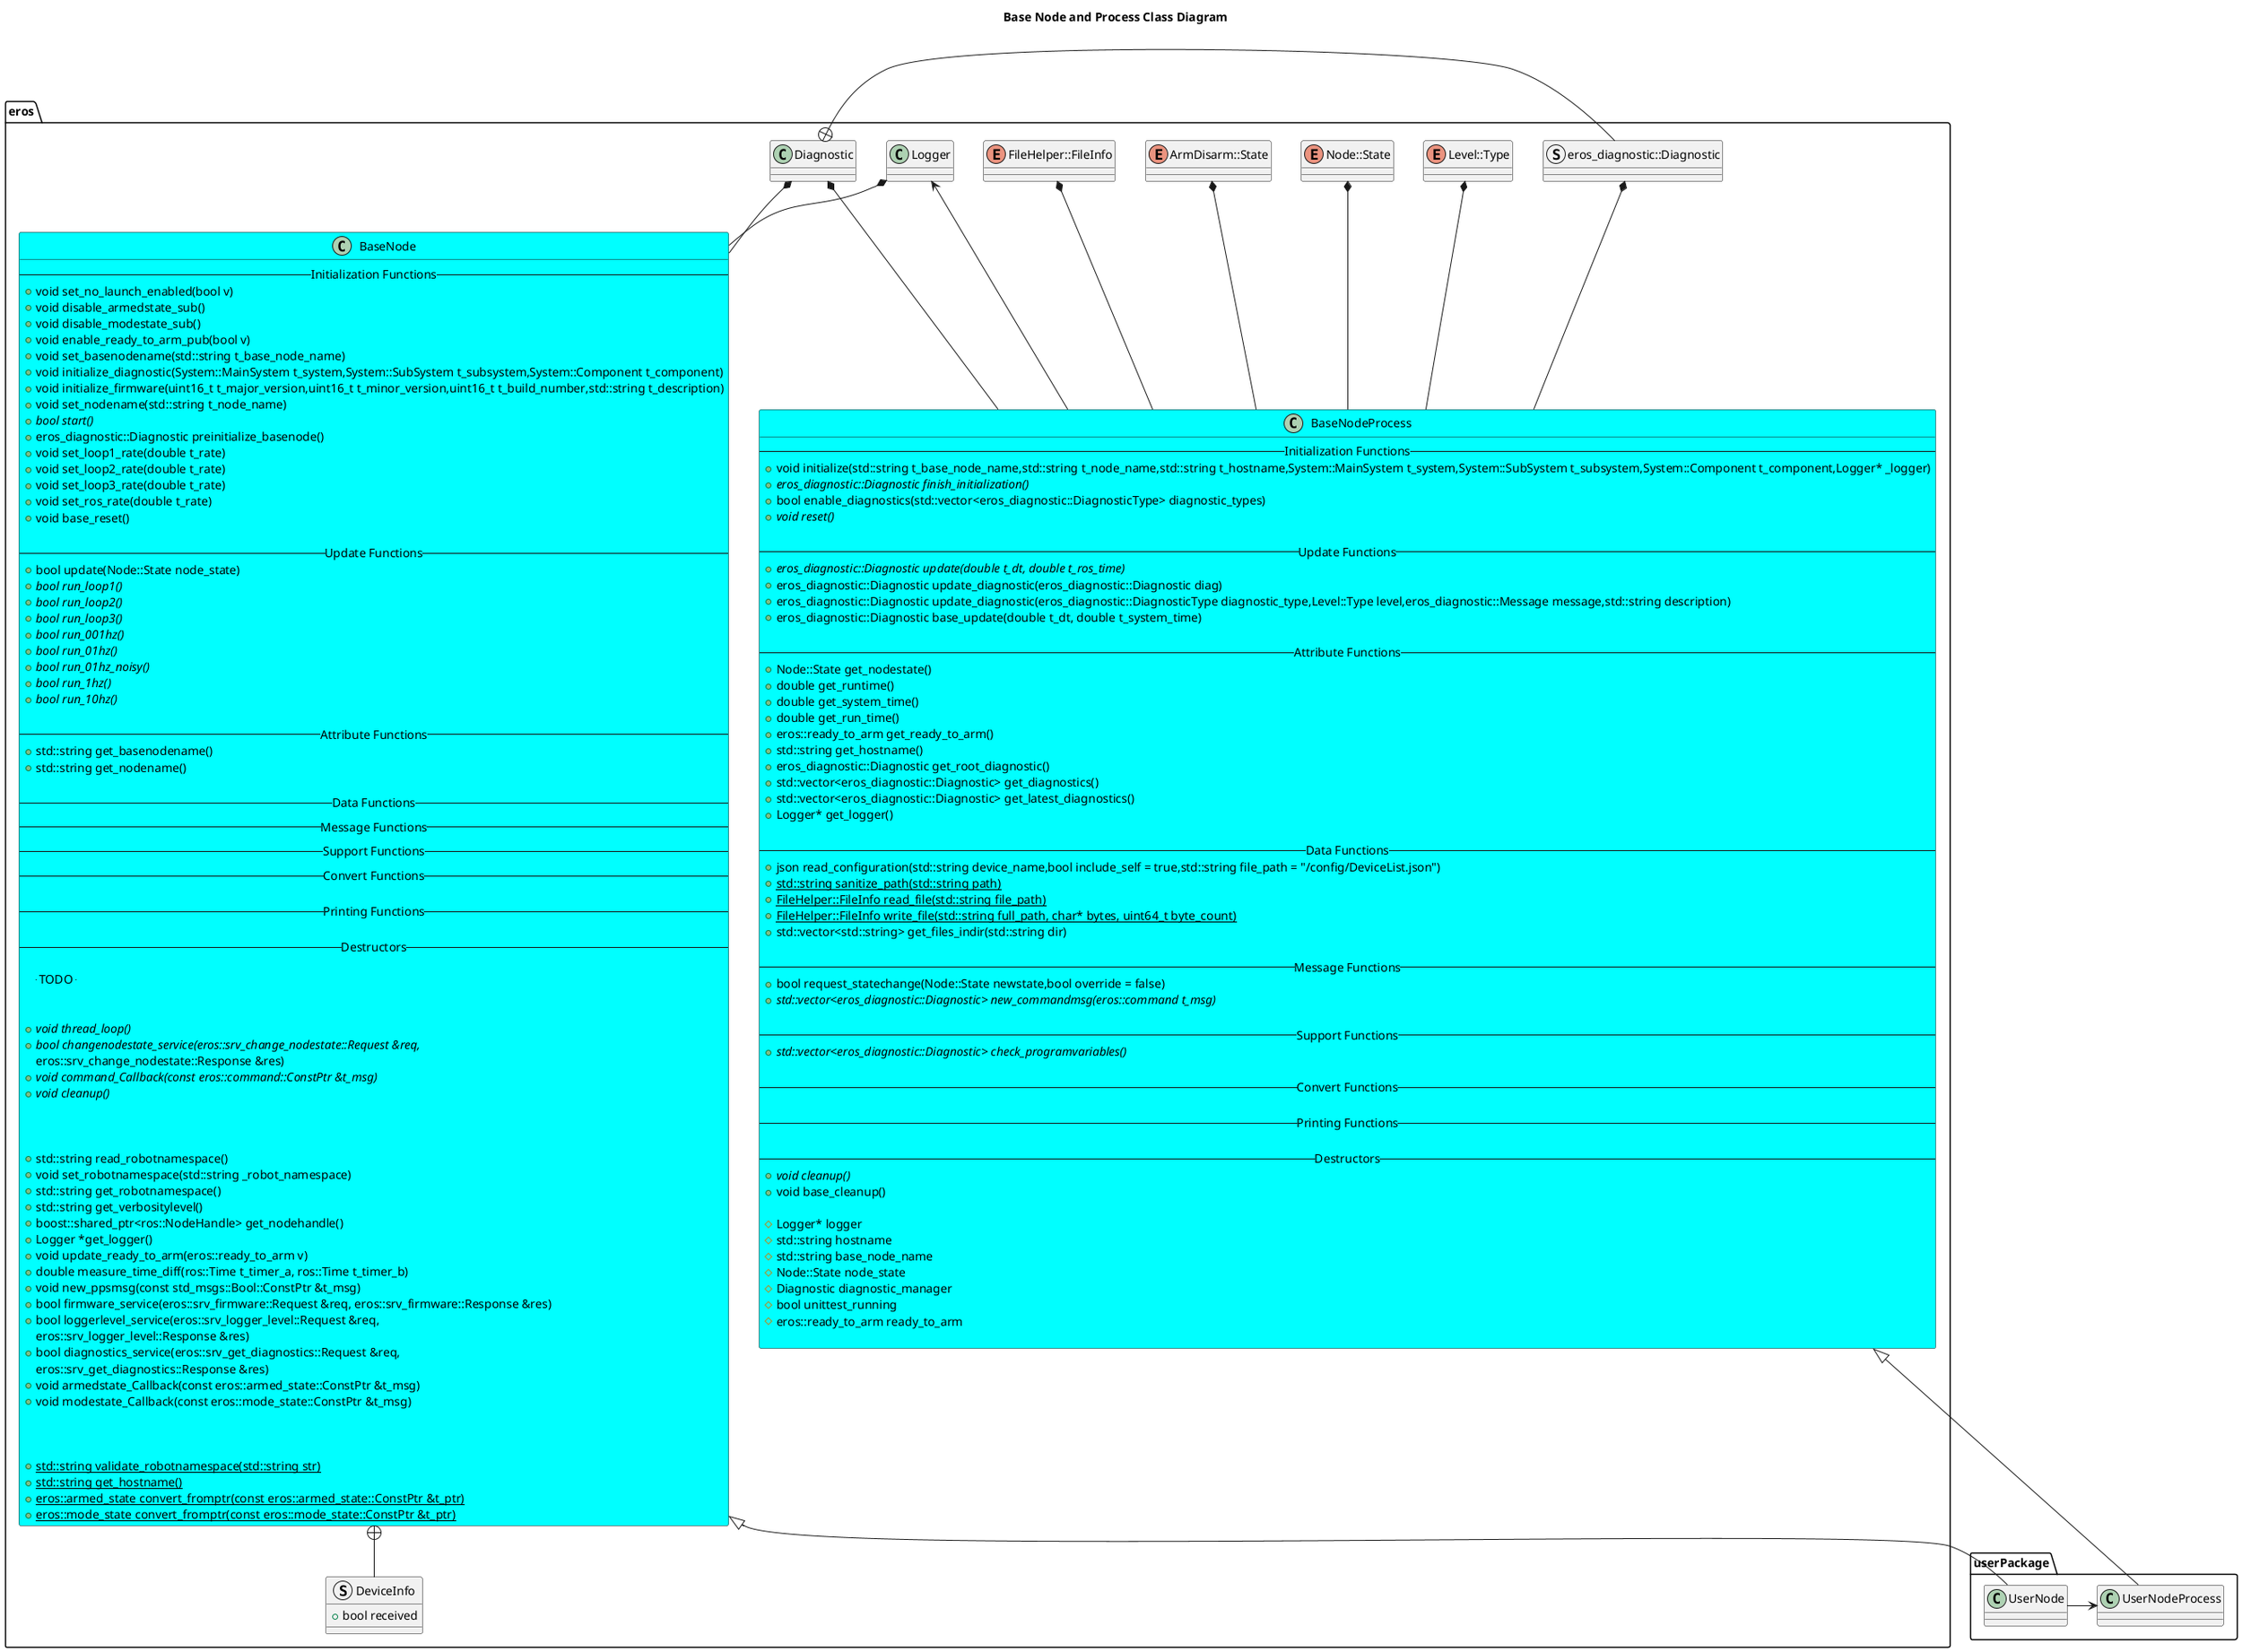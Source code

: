 @startuml
title Base Node and Process Class Diagram
package eros {
    together {
        enum Level::Type
        struct eros_diagnostic::Diagnostic
        enum Node::State
        class Logger
        enum ArmDisarm::State
        enum FileHelper::FileInfo
        class Diagnostic
    }

    Logger <-- BaseNodeProcess
    Level::Type *-- BaseNodeProcess
    eros_diagnostic::Diagnostic *-- BaseNodeProcess
    Node::State *-- BaseNodeProcess
    ArmDisarm::State *-- BaseNodeProcess
    FileHelper::FileInfo *-- BaseNodeProcess
    Diagnostic *-- BaseNodeProcess
    Diagnostic *-- BaseNode
    Logger *-- BaseNode
    Diagnostic +- eros_diagnostic::Diagnostic
    class BaseNodeProcess #Cyan {
        -- Initialization Functions --
        +void initialize(std::string t_base_node_name,std::string t_node_name,std::string t_hostname,System::MainSystem t_system,System::SubSystem t_subsystem,System::Component t_component,Logger* _logger)
        +{abstract} eros_diagnostic::Diagnostic finish_initialization()
        +bool enable_diagnostics(std::vector<eros_diagnostic::DiagnosticType> diagnostic_types)
        +{abstract} void reset()

        -- Update Functions --
        +{abstract} eros_diagnostic::Diagnostic update(double t_dt, double t_ros_time)
        +eros_diagnostic::Diagnostic update_diagnostic(eros_diagnostic::Diagnostic diag)
        +eros_diagnostic::Diagnostic update_diagnostic(eros_diagnostic::DiagnosticType diagnostic_type,Level::Type level,eros_diagnostic::Message message,std::string description)
        +eros_diagnostic::Diagnostic base_update(double t_dt, double t_system_time)

        -- Attribute Functions --
        +Node::State get_nodestate()
        +double get_runtime()
        +double get_system_time() 
        +double get_run_time()
        +eros::ready_to_arm get_ready_to_arm()
        +std::string get_hostname()
        +eros_diagnostic::Diagnostic get_root_diagnostic()
        +std::vector<eros_diagnostic::Diagnostic> get_diagnostics()
        +std::vector<eros_diagnostic::Diagnostic> get_latest_diagnostics()
        +Logger* get_logger()

        -- Data Functions --
        +json read_configuration(std::string device_name,bool include_self = true,std::string file_path = "~/config/DeviceList.json")
        +{static} std::string sanitize_path(std::string path)
        +{static} FileHelper::FileInfo read_file(std::string file_path)
        +{static} FileHelper::FileInfo write_file(std::string full_path, char* bytes, uint64_t byte_count)
        +std::vector<std::string> get_files_indir(std::string dir)

        -- Message Functions --
        +bool request_statechange(Node::State newstate,bool override = false)
        +{abstract} std::vector<eros_diagnostic::Diagnostic> new_commandmsg(eros::command t_msg)
        
        -- Support Functions --
        +{abstract} std::vector<eros_diagnostic::Diagnostic> check_programvariables() 

        -- Convert Functions --
        
        -- Printing Functions --

        -- Destructors --
        +{abstract} void cleanup()
        +void base_cleanup()
  
        #Logger* logger
        #std::string hostname
        #std::string base_node_name
        #Node::State node_state
        #Diagnostic diagnostic_manager
        #bool unittest_running
        #eros::ready_to_arm ready_to_arm

    }
    struct DeviceInfo {
        +bool received
    }
    class BaseNode #Cyan {
        -- Initialization Functions --
        +void set_no_launch_enabled(bool v)
        +void disable_armedstate_sub()
        +void disable_modestate_sub()
        +void enable_ready_to_arm_pub(bool v)
        +void set_basenodename(std::string t_base_node_name)
        +void initialize_diagnostic(System::MainSystem t_system,System::SubSystem t_subsystem,System::Component t_component)
        +void initialize_firmware(uint16_t t_major_version,uint16_t t_minor_version,uint16_t t_build_number,std::string t_description)
        +void set_nodename(std::string t_node_name)
        +{abstract} bool start()
        +eros_diagnostic::Diagnostic preinitialize_basenode()
        +void set_loop1_rate(double t_rate)
        +void set_loop2_rate(double t_rate)
        +void set_loop3_rate(double t_rate)
        +void set_ros_rate(double t_rate)
        +void base_reset()

        -- Update Functions --
        +bool update(Node::State node_state)
        +{abstract} bool run_loop1()
        +{abstract} bool run_loop2()
        +{abstract} bool run_loop3()
        +{abstract} bool run_001hz()
        +{abstract} bool run_01hz()
        +{abstract} bool run_01hz_noisy()
        +{abstract} bool run_1hz()
        +{abstract} bool run_10hz()

        -- Attribute Functions --
        +std::string get_basenodename()
        +std::string get_nodename()

        -- Data Functions --
        -- Message Functions --
        -- Support Functions --
        -- Convert Functions --
        
        -- Printing Functions --

        -- Destructors --

        -- TODO -- 
        
        
        +{abstract} void thread_loop()
        +{abstract} bool changenodestate_service(eros::srv_change_nodestate::Request &req,
                                            eros::srv_change_nodestate::Response &res)
        +{abstract} void command_Callback(const eros::command::ConstPtr &t_msg)
        +{abstract} void cleanup()

        
        
        +std::string read_robotnamespace()
        +void set_robotnamespace(std::string _robot_namespace)
        +std::string get_robotnamespace()
        +std::string get_verbositylevel()
        +boost::shared_ptr<ros::NodeHandle> get_nodehandle()
        +Logger *get_logger()
        +void update_ready_to_arm(eros::ready_to_arm v)
        +double measure_time_diff(ros::Time t_timer_a, ros::Time t_timer_b)
        +void new_ppsmsg(const std_msgs::Bool::ConstPtr &t_msg)
        +bool firmware_service(eros::srv_firmware::Request &req, eros::srv_firmware::Response &res)
        +bool loggerlevel_service(eros::srv_logger_level::Request &req,
                                eros::srv_logger_level::Response &res)
        +bool diagnostics_service(eros::srv_get_diagnostics::Request &req,
                                eros::srv_get_diagnostics::Response &res)
        +void armedstate_Callback(const eros::armed_state::ConstPtr &t_msg)
        +void modestate_Callback(const eros::mode_state::ConstPtr &t_msg)



        +{static} std::string validate_robotnamespace(std::string str)
        +{static} std::string get_hostname()
        +{static} eros::armed_state convert_fromptr(const eros::armed_state::ConstPtr &t_ptr)
        +{static} eros::mode_state convert_fromptr(const eros::mode_state::ConstPtr &t_ptr)
    }
    BaseNode +-- DeviceInfo
}
package userPackage {
    class UserNodeProcess
    class UserNode
    BaseNode <|-- UserNode
    BaseNodeProcess <|-- UserNodeProcess
    UserNode -> UserNodeProcess 
}
@enduml
